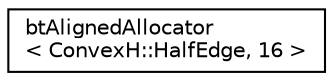 digraph "Graphical Class Hierarchy"
{
  edge [fontname="Helvetica",fontsize="10",labelfontname="Helvetica",labelfontsize="10"];
  node [fontname="Helvetica",fontsize="10",shape=record];
  rankdir="LR";
  Node1 [label="btAlignedAllocator\l\< ConvexH::HalfEdge, 16 \>",height=0.2,width=0.4,color="black", fillcolor="white", style="filled",URL="$classbt_aligned_allocator.html"];
}
